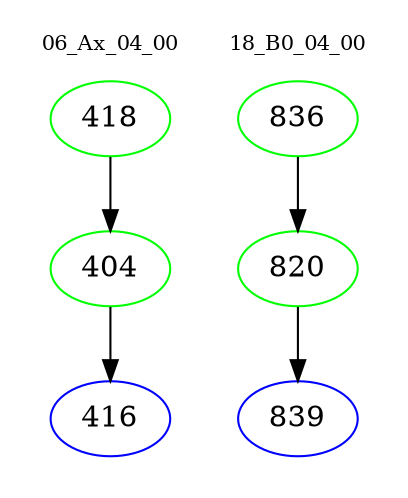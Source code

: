 digraph{
subgraph cluster_0 {
color = white
label = "06_Ax_04_00";
fontsize=10;
T0_418 [label="418", color="green"]
T0_418 -> T0_404 [color="black"]
T0_404 [label="404", color="green"]
T0_404 -> T0_416 [color="black"]
T0_416 [label="416", color="blue"]
}
subgraph cluster_1 {
color = white
label = "18_B0_04_00";
fontsize=10;
T1_836 [label="836", color="green"]
T1_836 -> T1_820 [color="black"]
T1_820 [label="820", color="green"]
T1_820 -> T1_839 [color="black"]
T1_839 [label="839", color="blue"]
}
}
